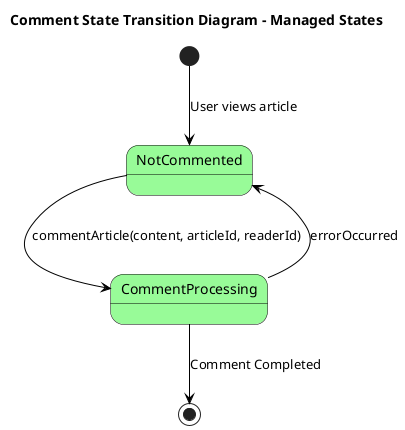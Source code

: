 @startuml
title Comment State Transition Diagram - Managed States

skinparam shadowing false
skinparam ArrowColor Black
skinparam StateBackgroundColor PaleGreen
skinparam StateBorderColor Black

[*] --> NotCommented : User views article


    NotCommented --> CommentProcessing : commentArticle(content, articleId, readerId)
    CommentProcessing --> NotCommented : errorOccurred
    CommentProcessing --> [*] : Comment Completed

@enduml
